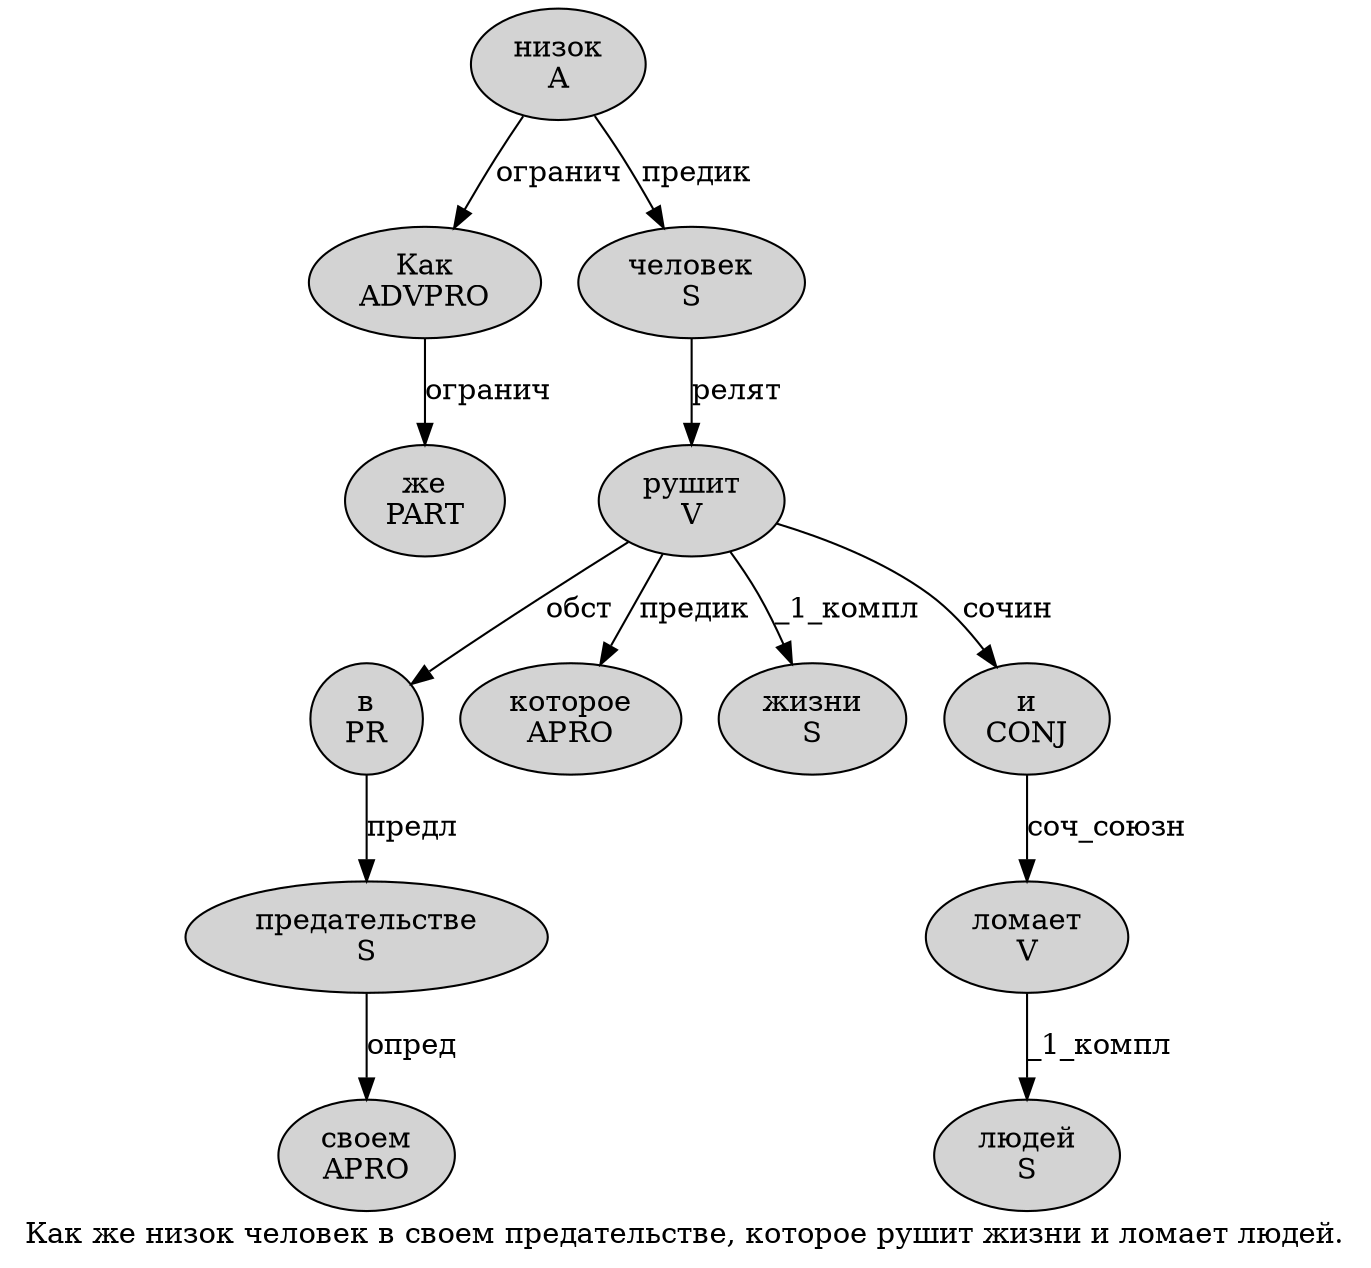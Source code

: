 digraph SENTENCE_1480 {
	graph [label="Как же низок человек в своем предательстве, которое рушит жизни и ломает людей."]
	node [style=filled]
		0 [label="Как
ADVPRO" color="" fillcolor=lightgray penwidth=1 shape=ellipse]
		1 [label="же
PART" color="" fillcolor=lightgray penwidth=1 shape=ellipse]
		2 [label="низок
A" color="" fillcolor=lightgray penwidth=1 shape=ellipse]
		3 [label="человек
S" color="" fillcolor=lightgray penwidth=1 shape=ellipse]
		4 [label="в
PR" color="" fillcolor=lightgray penwidth=1 shape=ellipse]
		5 [label="своем
APRO" color="" fillcolor=lightgray penwidth=1 shape=ellipse]
		6 [label="предательстве
S" color="" fillcolor=lightgray penwidth=1 shape=ellipse]
		8 [label="которое
APRO" color="" fillcolor=lightgray penwidth=1 shape=ellipse]
		9 [label="рушит
V" color="" fillcolor=lightgray penwidth=1 shape=ellipse]
		10 [label="жизни
S" color="" fillcolor=lightgray penwidth=1 shape=ellipse]
		11 [label="и
CONJ" color="" fillcolor=lightgray penwidth=1 shape=ellipse]
		12 [label="ломает
V" color="" fillcolor=lightgray penwidth=1 shape=ellipse]
		13 [label="людей
S" color="" fillcolor=lightgray penwidth=1 shape=ellipse]
			4 -> 6 [label="предл"]
			9 -> 4 [label="обст"]
			9 -> 8 [label="предик"]
			9 -> 10 [label="_1_компл"]
			9 -> 11 [label="сочин"]
			6 -> 5 [label="опред"]
			2 -> 0 [label="огранич"]
			2 -> 3 [label="предик"]
			3 -> 9 [label="релят"]
			12 -> 13 [label="_1_компл"]
			0 -> 1 [label="огранич"]
			11 -> 12 [label="соч_союзн"]
}